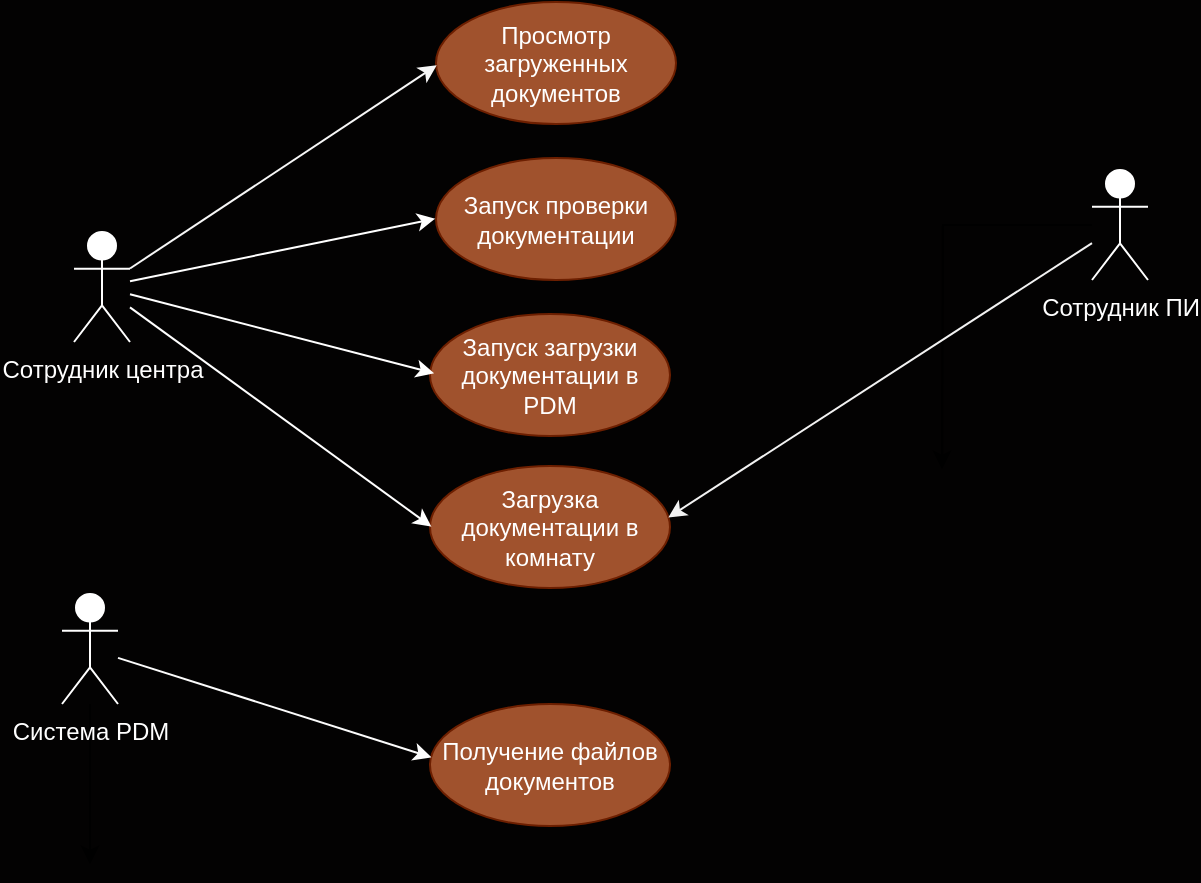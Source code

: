 <mxfile version="24.4.13" type="github">
  <diagram name="Страница — 1" id="AStS3-faIB-cHkvx_6RO">
    <mxGraphModel dx="1050" dy="522" grid="0" gridSize="10" guides="1" tooltips="1" connect="0" arrows="1" fold="1" page="1" pageScale="1" pageWidth="1169" pageHeight="1654" background="#030202" math="0" shadow="0">
      <root>
        <mxCell id="0" />
        <mxCell id="1" parent="0" />
        <mxCell id="a39YFXIhInm1waZ8tf0s-1" value="&lt;font color=&quot;#ffffff&quot;&gt;Сотрудник центра&lt;/font&gt;" style="shape=umlActor;verticalLabelPosition=bottom;verticalAlign=top;html=1;outlineConnect=0;strokeColor=#FFFFFF;" vertex="1" parent="1">
          <mxGeometry x="133" y="145" width="28" height="55" as="geometry" />
        </mxCell>
        <mxCell id="a39YFXIhInm1waZ8tf0s-2" value="Просмотр загруженных документов" style="ellipse;whiteSpace=wrap;html=1;fillColor=#a0522d;fontColor=#ffffff;strokeColor=#6D1F00;" vertex="1" parent="1">
          <mxGeometry x="314" y="30" width="120" height="61" as="geometry" />
        </mxCell>
        <mxCell id="a39YFXIhInm1waZ8tf0s-3" value="Запуск проверки документации" style="ellipse;whiteSpace=wrap;html=1;fillColor=#a0522d;fontColor=#ffffff;strokeColor=#6D1F00;" vertex="1" parent="1">
          <mxGeometry x="314" y="108" width="120" height="61" as="geometry" />
        </mxCell>
        <mxCell id="a39YFXIhInm1waZ8tf0s-4" value="Запуск загрузки документации в PDM" style="ellipse;whiteSpace=wrap;html=1;fillColor=#a0522d;fontColor=#ffffff;strokeColor=#6D1F00;" vertex="1" parent="1">
          <mxGeometry x="311" y="186" width="120" height="61" as="geometry" />
        </mxCell>
        <mxCell id="a39YFXIhInm1waZ8tf0s-5" value="Загрузка документации в комнату" style="ellipse;whiteSpace=wrap;html=1;fillColor=#a0522d;fontColor=#ffffff;strokeColor=#6D1F00;" vertex="1" parent="1">
          <mxGeometry x="311" y="262" width="120" height="61" as="geometry" />
        </mxCell>
        <mxCell id="a39YFXIhInm1waZ8tf0s-6" value="" style="endArrow=classic;html=1;rounded=0;entryX=0.003;entryY=0.519;entryDx=0;entryDy=0;entryPerimeter=0;strokeColor=#F7F7F7;" edge="1" parent="1" source="a39YFXIhInm1waZ8tf0s-1" target="a39YFXIhInm1waZ8tf0s-2">
          <mxGeometry width="50" height="50" relative="1" as="geometry">
            <mxPoint x="171" y="249" as="sourcePoint" />
            <mxPoint x="221" y="199" as="targetPoint" />
          </mxGeometry>
        </mxCell>
        <mxCell id="a39YFXIhInm1waZ8tf0s-8" value="" style="endArrow=classic;html=1;rounded=0;entryX=-0.003;entryY=0.497;entryDx=0;entryDy=0;entryPerimeter=0;strokeColor=#FFFFFF;" edge="1" parent="1" source="a39YFXIhInm1waZ8tf0s-1" target="a39YFXIhInm1waZ8tf0s-3">
          <mxGeometry width="50" height="50" relative="1" as="geometry">
            <mxPoint x="171" y="249" as="sourcePoint" />
            <mxPoint x="221" y="199" as="targetPoint" />
          </mxGeometry>
        </mxCell>
        <mxCell id="a39YFXIhInm1waZ8tf0s-9" value="" style="endArrow=classic;html=1;rounded=0;entryX=0.017;entryY=0.486;entryDx=0;entryDy=0;entryPerimeter=0;strokeColor=#FFFFFF;" edge="1" parent="1" source="a39YFXIhInm1waZ8tf0s-1" target="a39YFXIhInm1waZ8tf0s-4">
          <mxGeometry width="50" height="50" relative="1" as="geometry">
            <mxPoint x="171" y="249" as="sourcePoint" />
            <mxPoint x="221" y="199" as="targetPoint" />
          </mxGeometry>
        </mxCell>
        <mxCell id="a39YFXIhInm1waZ8tf0s-10" value="" style="endArrow=classic;html=1;rounded=0;entryX=0.006;entryY=0.497;entryDx=0;entryDy=0;entryPerimeter=0;strokeColor=#FFFFFF;" edge="1" parent="1" source="a39YFXIhInm1waZ8tf0s-1" target="a39YFXIhInm1waZ8tf0s-5">
          <mxGeometry width="50" height="50" relative="1" as="geometry">
            <mxPoint x="171" y="249" as="sourcePoint" />
            <mxPoint x="221" y="199" as="targetPoint" />
          </mxGeometry>
        </mxCell>
        <mxCell id="a39YFXIhInm1waZ8tf0s-13" value="" style="edgeStyle=orthogonalEdgeStyle;rounded=0;orthogonalLoop=1;jettySize=auto;html=1;" edge="1" parent="1" source="a39YFXIhInm1waZ8tf0s-11">
          <mxGeometry relative="1" as="geometry">
            <mxPoint x="567" y="263.5" as="targetPoint" />
          </mxGeometry>
        </mxCell>
        <mxCell id="a39YFXIhInm1waZ8tf0s-11" value="&lt;font color=&quot;#ffffff&quot;&gt;Сотрудник ПИ&lt;/font&gt;" style="shape=umlActor;verticalLabelPosition=bottom;verticalAlign=top;html=1;outlineConnect=0;strokeColor=#FFFFFF;" vertex="1" parent="1">
          <mxGeometry x="642" y="114" width="28" height="55" as="geometry" />
        </mxCell>
        <mxCell id="a39YFXIhInm1waZ8tf0s-14" value="" style="endArrow=classic;html=1;rounded=0;entryX=0.993;entryY=0.422;entryDx=0;entryDy=0;entryPerimeter=0;strokeColor=#F2F2F2;" edge="1" parent="1" source="a39YFXIhInm1waZ8tf0s-11" target="a39YFXIhInm1waZ8tf0s-5">
          <mxGeometry width="50" height="50" relative="1" as="geometry">
            <mxPoint x="494" y="245" as="sourcePoint" />
            <mxPoint x="544" y="195" as="targetPoint" />
          </mxGeometry>
        </mxCell>
        <mxCell id="a39YFXIhInm1waZ8tf0s-17" value="" style="edgeStyle=orthogonalEdgeStyle;rounded=0;orthogonalLoop=1;jettySize=auto;html=1;" edge="1" parent="1" source="a39YFXIhInm1waZ8tf0s-15">
          <mxGeometry relative="1" as="geometry">
            <mxPoint x="141" y="461" as="targetPoint" />
          </mxGeometry>
        </mxCell>
        <mxCell id="a39YFXIhInm1waZ8tf0s-15" value="&lt;font color=&quot;#ffffff&quot;&gt;Система PDM&lt;/font&gt;" style="shape=umlActor;verticalLabelPosition=bottom;verticalAlign=top;html=1;outlineConnect=0;strokeColor=#FFFFFF;" vertex="1" parent="1">
          <mxGeometry x="127" y="326" width="28" height="55" as="geometry" />
        </mxCell>
        <mxCell id="a39YFXIhInm1waZ8tf0s-18" value="Получение файлов документов" style="ellipse;whiteSpace=wrap;html=1;fillColor=#a0522d;fontColor=#ffffff;strokeColor=#6D1F00;" vertex="1" parent="1">
          <mxGeometry x="311" y="381" width="120" height="61" as="geometry" />
        </mxCell>
        <mxCell id="a39YFXIhInm1waZ8tf0s-19" value="" style="endArrow=classic;html=1;rounded=0;strokeColor=#FCFCFC;entryX=0.006;entryY=0.437;entryDx=0;entryDy=0;entryPerimeter=0;" edge="1" parent="1" source="a39YFXIhInm1waZ8tf0s-15" target="a39YFXIhInm1waZ8tf0s-18">
          <mxGeometry width="50" height="50" relative="1" as="geometry">
            <mxPoint x="316" y="428" as="sourcePoint" />
            <mxPoint x="366" y="378" as="targetPoint" />
          </mxGeometry>
        </mxCell>
      </root>
    </mxGraphModel>
  </diagram>
</mxfile>
